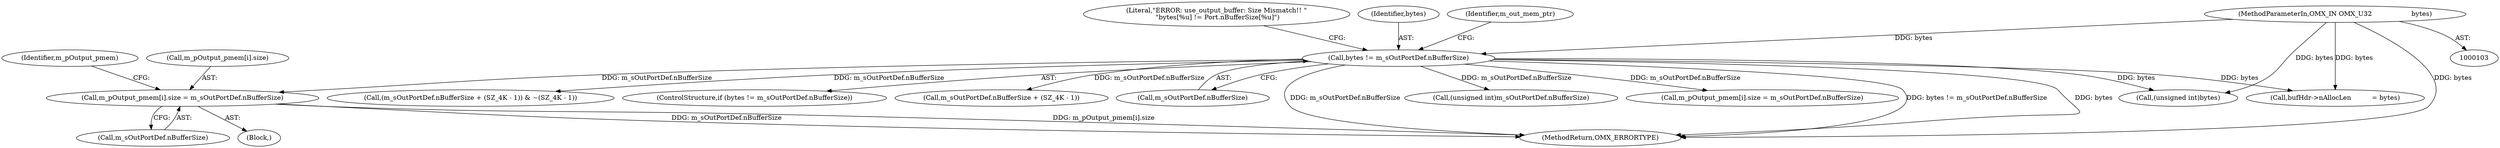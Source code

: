 digraph "0_Android_7558d03e6498e970b761aa44fff6b2c659202d95_2@array" {
"1000456" [label="(Call,m_pOutput_pmem[i].size = m_sOutPortDef.nBufferSize)"];
"1000138" [label="(Call,bytes != m_sOutPortDef.nBufferSize)"];
"1000108" [label="(MethodParameterIn,OMX_IN OMX_U32                   bytes)"];
"1000145" [label="(Literal,\"ERROR: use_output_buffer: Size Mismatch!! \"\n \"bytes[%u] != Port.nBufferSize[%u]\")"];
"1000462" [label="(Call,m_sOutPortDef.nBufferSize)"];
"1000646" [label="(MethodReturn,OMX_ERRORTYPE)"];
"1000139" [label="(Identifier,bytes)"];
"1000149" [label="(Call,(unsigned int)m_sOutPortDef.nBufferSize)"];
"1000468" [label="(Identifier,m_pOutput_pmem)"];
"1000575" [label="(Call,m_pOutput_pmem[i].size = m_sOutPortDef.nBufferSize)"];
"1000394" [label="(Block,)"];
"1000457" [label="(Call,m_pOutput_pmem[i].size)"];
"1000146" [label="(Call,(unsigned int)bytes)"];
"1000397" [label="(Call,(m_sOutPortDef.nBufferSize + (SZ_4K - 1)) & ~(SZ_4K - 1))"];
"1000108" [label="(MethodParameterIn,OMX_IN OMX_U32                   bytes)"];
"1000270" [label="(Call,bufHdr->nAllocLen          = bytes)"];
"1000137" [label="(ControlStructure,if (bytes != m_sOutPortDef.nBufferSize))"];
"1000158" [label="(Identifier,m_out_mem_ptr)"];
"1000456" [label="(Call,m_pOutput_pmem[i].size = m_sOutPortDef.nBufferSize)"];
"1000398" [label="(Call,m_sOutPortDef.nBufferSize + (SZ_4K - 1))"];
"1000138" [label="(Call,bytes != m_sOutPortDef.nBufferSize)"];
"1000140" [label="(Call,m_sOutPortDef.nBufferSize)"];
"1000456" -> "1000394"  [label="AST: "];
"1000456" -> "1000462"  [label="CFG: "];
"1000457" -> "1000456"  [label="AST: "];
"1000462" -> "1000456"  [label="AST: "];
"1000468" -> "1000456"  [label="CFG: "];
"1000456" -> "1000646"  [label="DDG: m_pOutput_pmem[i].size"];
"1000456" -> "1000646"  [label="DDG: m_sOutPortDef.nBufferSize"];
"1000138" -> "1000456"  [label="DDG: m_sOutPortDef.nBufferSize"];
"1000138" -> "1000137"  [label="AST: "];
"1000138" -> "1000140"  [label="CFG: "];
"1000139" -> "1000138"  [label="AST: "];
"1000140" -> "1000138"  [label="AST: "];
"1000145" -> "1000138"  [label="CFG: "];
"1000158" -> "1000138"  [label="CFG: "];
"1000138" -> "1000646"  [label="DDG: bytes"];
"1000138" -> "1000646"  [label="DDG: m_sOutPortDef.nBufferSize"];
"1000138" -> "1000646"  [label="DDG: bytes != m_sOutPortDef.nBufferSize"];
"1000108" -> "1000138"  [label="DDG: bytes"];
"1000138" -> "1000146"  [label="DDG: bytes"];
"1000138" -> "1000149"  [label="DDG: m_sOutPortDef.nBufferSize"];
"1000138" -> "1000270"  [label="DDG: bytes"];
"1000138" -> "1000397"  [label="DDG: m_sOutPortDef.nBufferSize"];
"1000138" -> "1000398"  [label="DDG: m_sOutPortDef.nBufferSize"];
"1000138" -> "1000575"  [label="DDG: m_sOutPortDef.nBufferSize"];
"1000108" -> "1000103"  [label="AST: "];
"1000108" -> "1000646"  [label="DDG: bytes"];
"1000108" -> "1000146"  [label="DDG: bytes"];
"1000108" -> "1000270"  [label="DDG: bytes"];
}
